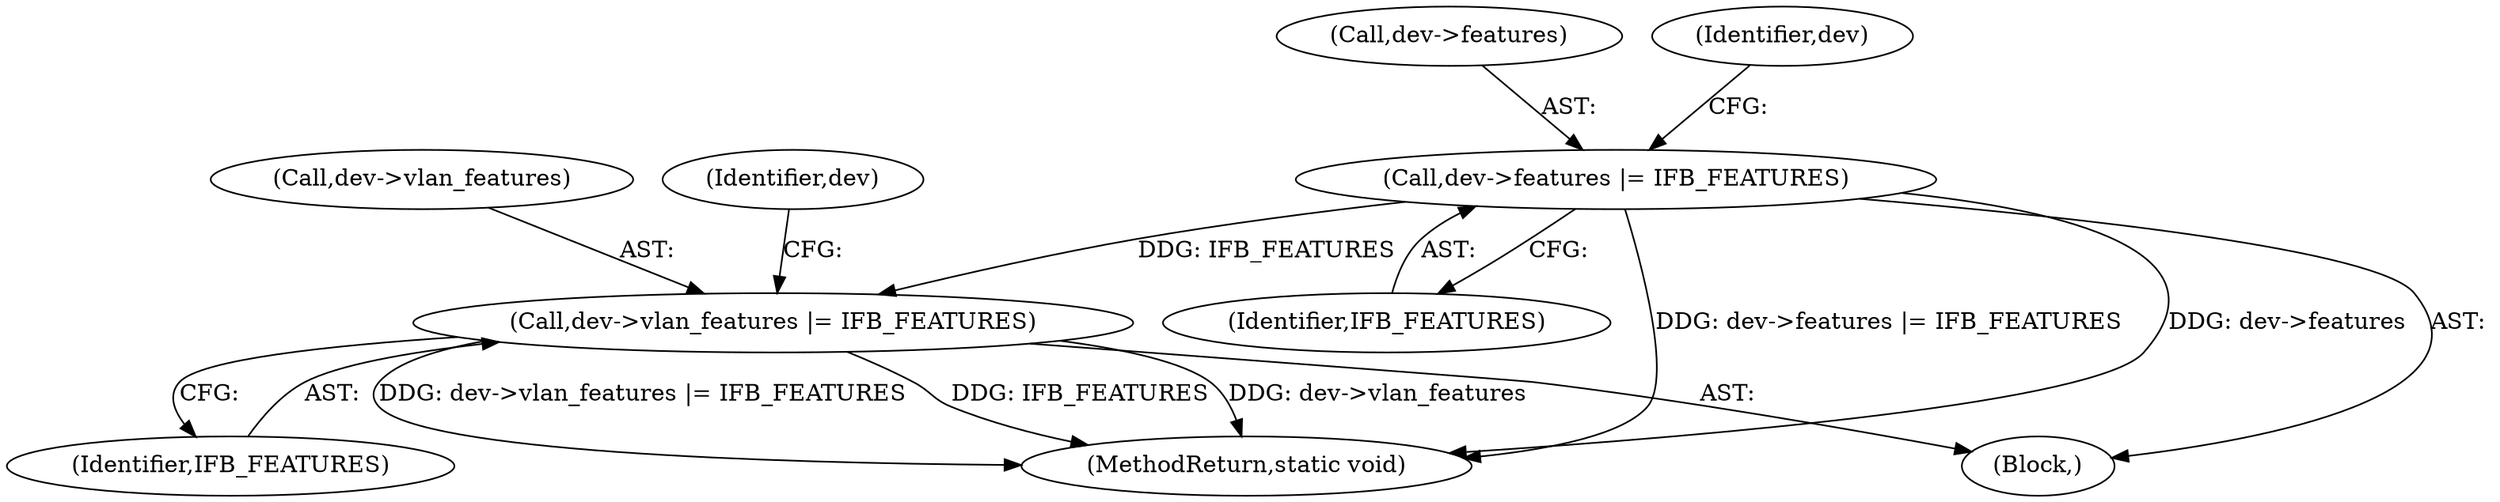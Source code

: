 digraph "0_linux_550fd08c2cebad61c548def135f67aba284c6162_2@pointer" {
"1000128" [label="(Call,dev->vlan_features |= IFB_FEATURES)"];
"1000123" [label="(Call,dev->features |= IFB_FEATURES)"];
"1000124" [label="(Call,dev->features)"];
"1000129" [label="(Call,dev->vlan_features)"];
"1000155" [label="(MethodReturn,static void)"];
"1000104" [label="(Block,)"];
"1000132" [label="(Identifier,IFB_FEATURES)"];
"1000127" [label="(Identifier,IFB_FEATURES)"];
"1000128" [label="(Call,dev->vlan_features |= IFB_FEATURES)"];
"1000123" [label="(Call,dev->features |= IFB_FEATURES)"];
"1000135" [label="(Identifier,dev)"];
"1000130" [label="(Identifier,dev)"];
"1000128" -> "1000104"  [label="AST: "];
"1000128" -> "1000132"  [label="CFG: "];
"1000129" -> "1000128"  [label="AST: "];
"1000132" -> "1000128"  [label="AST: "];
"1000135" -> "1000128"  [label="CFG: "];
"1000128" -> "1000155"  [label="DDG: IFB_FEATURES"];
"1000128" -> "1000155"  [label="DDG: dev->vlan_features"];
"1000128" -> "1000155"  [label="DDG: dev->vlan_features |= IFB_FEATURES"];
"1000123" -> "1000128"  [label="DDG: IFB_FEATURES"];
"1000123" -> "1000104"  [label="AST: "];
"1000123" -> "1000127"  [label="CFG: "];
"1000124" -> "1000123"  [label="AST: "];
"1000127" -> "1000123"  [label="AST: "];
"1000130" -> "1000123"  [label="CFG: "];
"1000123" -> "1000155"  [label="DDG: dev->features"];
"1000123" -> "1000155"  [label="DDG: dev->features |= IFB_FEATURES"];
}
